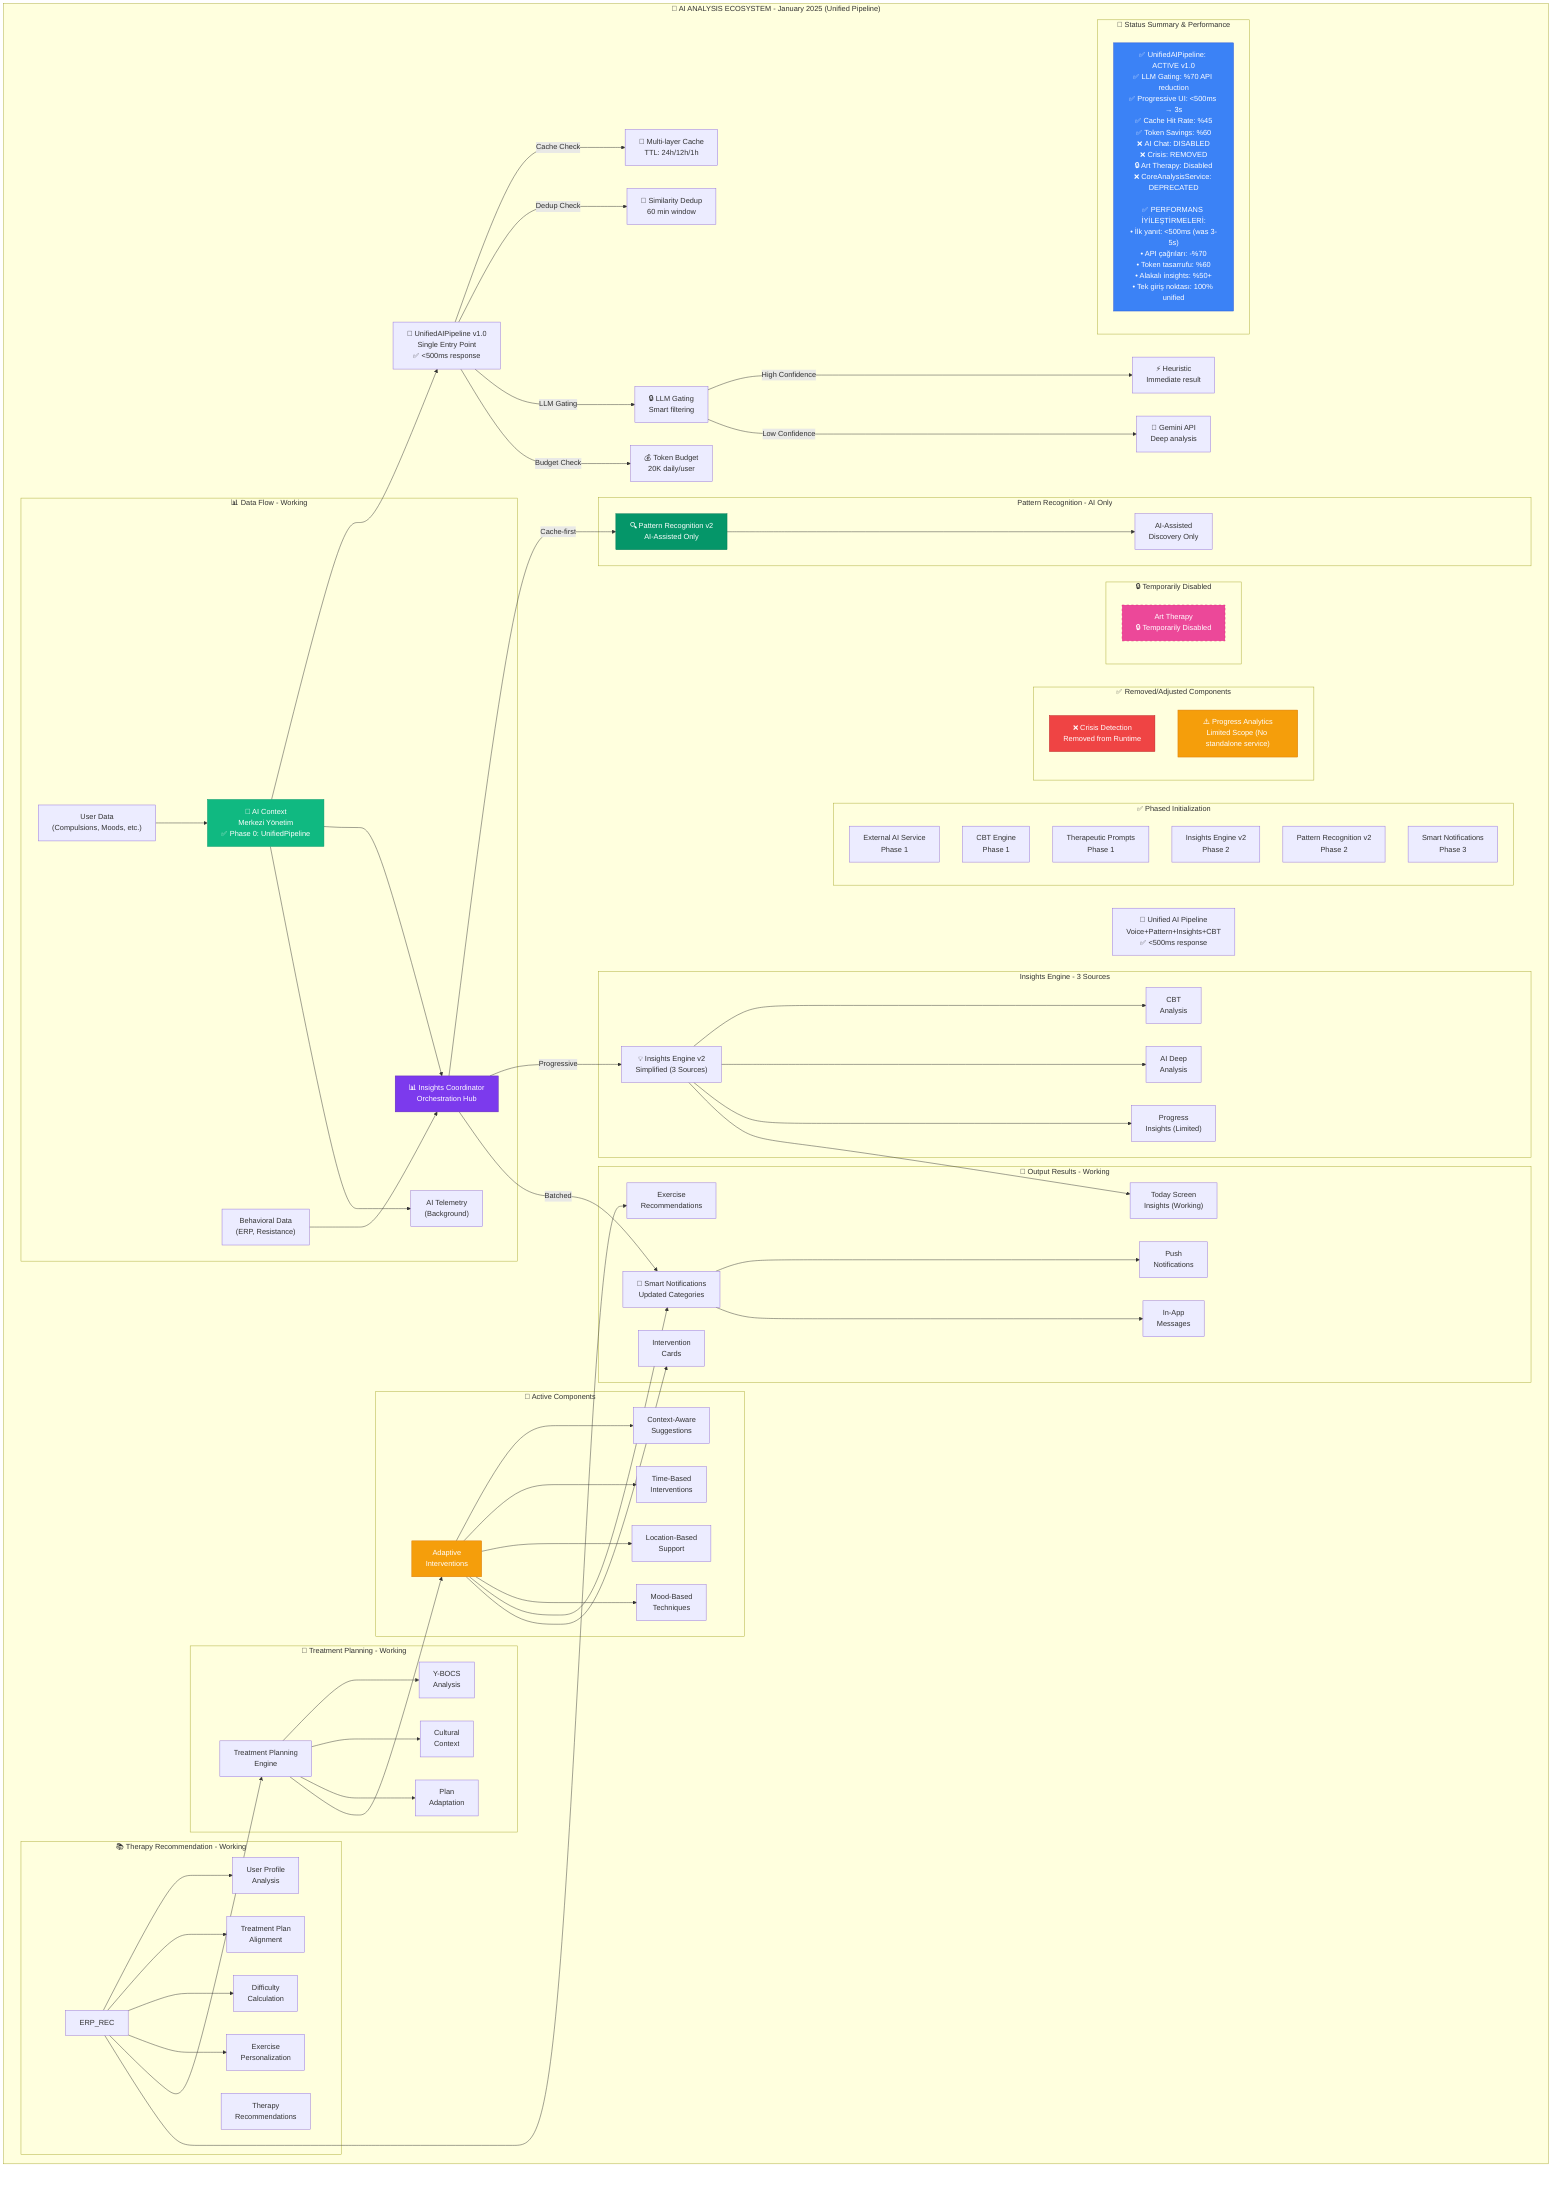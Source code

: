 graph TB
    subgraph "🧠 AI ANALYSIS ECOSYSTEM - January 2025 (Unified Pipeline)"
        UNIFIED_PIPELINE["🚀 Unified AI Pipeline<br/>Voice+Pattern+Insights+CBT<br/>✅ <500ms response"]
        
        UNIFIED_PIPELINE_CORE["🚀 UnifiedAIPipeline v1.0<br/>Single Entry Point<br/>✅ <500ms response"]
        
        UNIFIED_PIPELINE_CORE --> |"Cache Check"| CACHE["💾 Multi-layer Cache<br/>TTL: 24h/12h/1h"]
        UNIFIED_PIPELINE_CORE --> |"Dedup Check"| DEDUP["🔁 Similarity Dedup<br/>60 min window"]
        UNIFIED_PIPELINE_CORE --> |"LLM Gating"| GATING["🔒 LLM Gating<br/>Smart filtering"]
        UNIFIED_PIPELINE_CORE --> |"Budget Check"| BUDGET["💰 Token Budget<br/>20K daily/user"]
        
        GATING --> |"High Confidence"| HEURISTIC["⚡ Heuristic<br/>Immediate result"]
        GATING --> |"Low Confidence"| LLM["🤖 Gemini API<br/>Deep analysis"]
        
        AI_CONTEXT["🎯 AI Context<br/>Merkezi Yönetim<br/>✅ Phase 0: UnifiedPipeline"]
        
        AI_CONTEXT --> UNIFIED_PIPELINE_CORE
        AI_CONTEXT --> INSIGHTS_COORD["📊 Insights Coordinator<br/>Orchestration Hub"]
        
        INSIGHTS_COORD --> |"Cache-first"| PATTERN_REC["🔍 Pattern Recognition v2<br/>AI-Assisted Only"]
        INSIGHTS_COORD --> |"Progressive"| INSIGHTS_ENGINE["💡 Insights Engine v2<br/>Simplified (3 Sources)"]
        INSIGHTS_COORD --> |"Batched"| SMART_NOTIF["🔔 Smart Notifications<br/>Updated Categories"]
        
        subgraph "✅ Phased Initialization"
            EXTERNAL_AI["External AI Service<br/>Phase 1"]
            CBT_ENGINE["CBT Engine<br/>Phase 1"]
            THERAPEUTIC["Therapeutic Prompts<br/>Phase 1"]
            INSIGHTS_V2["Insights Engine v2<br/>Phase 2"]
            PATTERN_V2["Pattern Recognition v2<br/>Phase 2"]
            SMART_NOTIF_INIT["Smart Notifications<br/>Phase 3"]
        end
        
        subgraph "Pattern Recognition - AI Only"
            PATTERN_REC --> AI_ASSISTED["AI-Assisted<br/>Discovery Only"]
        end
        
        
        
        subgraph "Insights Engine - 3 Sources"
            INSIGHTS_ENGINE --> CBT_INSIGHTS["CBT<br/>Analysis"]
            INSIGHTS_ENGINE --> AI_DEEP["AI Deep<br/>Analysis"]
            INSIGHTS_ENGINE --> PROGRESS_INSIGHTS["Progress<br/>Insights (Limited)"]
        end
        
        subgraph "✅ Removed/Adjusted Components"
            CRISIS_REMOVED["❌ Crisis Detection<br/>Removed from Runtime"]
            PROGRESS_LIMITED["⚠️ Progress Analytics<br/>Limited Scope (No standalone service)"]
        end
        
        subgraph "🔄 Active Components"
            ADAPTIVE_INT["Adaptive<br/>Interventions"]
            ADAPTIVE_INT --> CONTEXT_AWARE["Context-Aware<br/>Suggestions"]
            ADAPTIVE_INT --> TIME_BASED["Time-Based<br/>Interventions"]
            ADAPTIVE_INT --> LOCATION_BASED["Location-Based<br/>Support"]
            ADAPTIVE_INT --> MOOD_BASED["Mood-Based<br/>Techniques"]
        end
        
        subgraph "📚 Therapy Recommendation - Working"
            THERAPY_REC["Therapy<br/>Recommendations"]
            ERP_REC --> USER_PROFILE["User Profile<br/>Analysis"]
            ERP_REC --> TREATMENT_PLAN["Treatment Plan<br/>Alignment"]
            ERP_REC --> DIFFICULTY_CALC["Difficulty<br/>Calculation"]
            ERP_REC --> PERSONALIZATION["Exercise<br/>Personalization"]
        end
        
        subgraph "🧬 Treatment Planning - Working"
            TREATMENT_PLAN_ENG["Treatment Planning<br/>Engine"]
            TREATMENT_PLAN_ENG --> YBOCS_ANALYSIS["Y-BOCS<br/>Analysis"]
            TREATMENT_PLAN_ENG --> CULTURAL_CONTEXT["Cultural<br/>Context"]
            TREATMENT_PLAN_ENG --> PLAN_ADAPTATION["Plan<br/>Adaptation"]
        end
        
        subgraph "🔒 Temporarily Disabled"
            ART_THERAPY["Art Therapy<br/>🔒 Temporarily Disabled"]
        end
        
        ADAPTIVE_INT --> SMART_NOTIF
        ERP_REC --> TREATMENT_PLAN_ENG
        TREATMENT_PLAN_ENG --> ADAPTIVE_INT
        
        subgraph "📊 Data Flow - Working"
            USER_DATA["User Data<br/>(Compulsions, Moods, etc.)"]
            USER_DATA --> AI_CONTEXT
            
            BEHAVIORAL_DATA["Behavioral Data<br/>(ERP, Resistance)"]
            BEHAVIORAL_DATA --> INSIGHTS_COORD
            
            TELEMETRY["AI Telemetry<br/>(Background)"]
            AI_CONTEXT --> TELEMETRY
        end
        
        subgraph "🎯 Output Results - Working"
            SMART_NOTIF --> PUSH_NOTIF["Push<br/>Notifications"]
            SMART_NOTIF --> IN_APP["In-App<br/>Messages"]
            
            INSIGHTS_ENGINE --> TODAY_INSIGHTS["Today Screen<br/>Insights (Working)"]
            
            
            ADAPTIVE_INT --> INTERVENTION_CARDS["Intervention<br/>Cards"]
            ERP_REC --> EXERCISE_LIST["Exercise<br/>Recommendations"]
        end
        
        subgraph "🚀 Status Summary & Performance"
            STATUS["✅ UnifiedAIPipeline: ACTIVE v1.0<br/>✅ LLM Gating: %70 API reduction<br/>✅ Progressive UI: <500ms → 3s<br/>✅ Cache Hit Rate: %45<br/>✅ Token Savings: %60<br/>❌ AI Chat: DISABLED<br/>❌ Crisis: REMOVED<br/>🔒 Art Therapy: Disabled<br/>❌ CoreAnalysisService: DEPRECATED<br/><br/>✅ PERFORMANS İYİLEŞTİRMELERİ:<br/>• İlk yanıt: <500ms (was 3-5s)<br/>• API çağrıları: -%70<br/>• Token tasarrufu: %60<br/>• Alakalı insights: %50+<br/>• Tek giriş noktası: 100% unified"]
        end
    end
    
    style AI_CONTEXT fill:#10B981,stroke:#059669,color:#fff
    style INSIGHTS_COORD fill:#7C3AED,stroke:#5B21B6,color:#fff
    style PATTERN_REC fill:#059669,stroke:#047857,color:#fff
    style ADAPTIVE_INT fill:#F59E0B,stroke:#D97706,color:#fff
    style CRISIS_REMOVED fill:#EF4444,stroke:#B91C1C,color:#fff
    style ART_THERAPY fill:#EC4899,stroke:#DB2777,color:#fff,stroke-dasharray: 5 5
    style STATUS fill:#3B82F6,stroke:#1D4ED8,color:#fff
    style PROGRESS_LIMITED fill:#F59E0B,stroke:#D97706,color:#fff